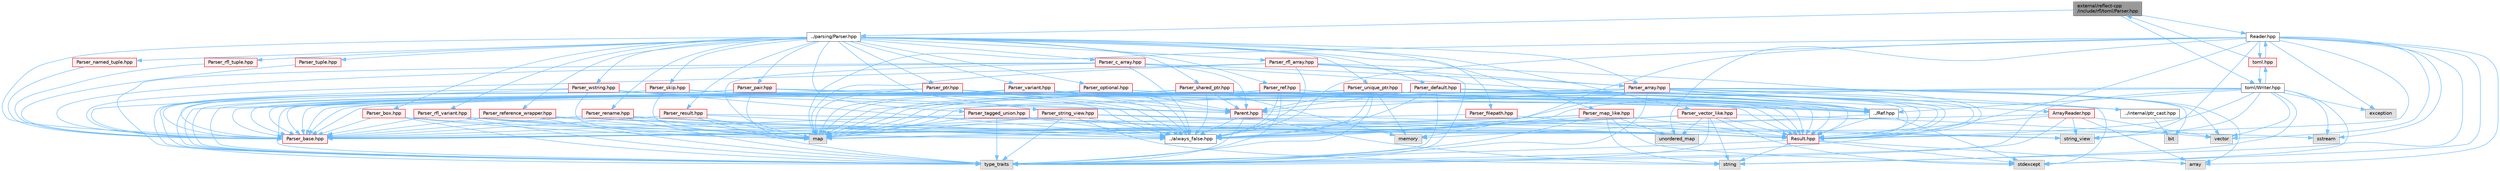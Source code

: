 digraph "external/reflect-cpp/include/rfl/toml/Parser.hpp"
{
 // LATEX_PDF_SIZE
  bgcolor="transparent";
  edge [fontname=Helvetica,fontsize=10,labelfontname=Helvetica,labelfontsize=10];
  node [fontname=Helvetica,fontsize=10,shape=box,height=0.2,width=0.4];
  Node1 [id="Node000001",label="external/reflect-cpp\l/include/rfl/toml/Parser.hpp",height=0.2,width=0.4,color="gray40", fillcolor="grey60", style="filled", fontcolor="black",tooltip=" "];
  Node1 -> Node2 [id="edge1_Node000001_Node000002",color="steelblue1",style="solid",tooltip=" "];
  Node2 [id="Node000002",label="../parsing/Parser.hpp",height=0.2,width=0.4,color="grey40", fillcolor="white", style="filled",URL="$parsing_2_parser_8hpp.html",tooltip=" "];
  Node2 -> Node3 [id="edge2_Node000002_Node000003",color="steelblue1",style="solid",tooltip=" "];
  Node3 [id="Node000003",label="Parser_array.hpp",height=0.2,width=0.4,color="red", fillcolor="#FFF0F0", style="filled",URL="$_parser__array_8hpp.html",tooltip=" "];
  Node3 -> Node4 [id="edge3_Node000003_Node000004",color="steelblue1",style="solid",tooltip=" "];
  Node4 [id="Node000004",label="array",height=0.2,width=0.4,color="grey60", fillcolor="#E0E0E0", style="filled",tooltip=" "];
  Node3 -> Node5 [id="edge4_Node000003_Node000005",color="steelblue1",style="solid",tooltip=" "];
  Node5 [id="Node000005",label="bit",height=0.2,width=0.4,color="grey60", fillcolor="#E0E0E0", style="filled",tooltip=" "];
  Node3 -> Node6 [id="edge5_Node000003_Node000006",color="steelblue1",style="solid",tooltip=" "];
  Node6 [id="Node000006",label="map",height=0.2,width=0.4,color="grey60", fillcolor="#E0E0E0", style="filled",tooltip=" "];
  Node3 -> Node7 [id="edge6_Node000003_Node000007",color="steelblue1",style="solid",tooltip=" "];
  Node7 [id="Node000007",label="type_traits",height=0.2,width=0.4,color="grey60", fillcolor="#E0E0E0", style="filled",tooltip=" "];
  Node3 -> Node8 [id="edge7_Node000003_Node000008",color="steelblue1",style="solid",tooltip=" "];
  Node8 [id="Node000008",label="vector",height=0.2,width=0.4,color="grey60", fillcolor="#E0E0E0", style="filled",tooltip=" "];
  Node3 -> Node9 [id="edge8_Node000003_Node000009",color="steelblue1",style="solid",tooltip=" "];
  Node9 [id="Node000009",label="../Ref.hpp",height=0.2,width=0.4,color="grey40", fillcolor="white", style="filled",URL="$_ref_8hpp.html",tooltip=" "];
  Node9 -> Node10 [id="edge9_Node000009_Node000010",color="steelblue1",style="solid",tooltip=" "];
  Node10 [id="Node000010",label="memory",height=0.2,width=0.4,color="grey60", fillcolor="#E0E0E0", style="filled",tooltip=" "];
  Node9 -> Node11 [id="edge10_Node000009_Node000011",color="steelblue1",style="solid",tooltip=" "];
  Node11 [id="Node000011",label="stdexcept",height=0.2,width=0.4,color="grey60", fillcolor="#E0E0E0", style="filled",tooltip=" "];
  Node9 -> Node12 [id="edge11_Node000009_Node000012",color="steelblue1",style="solid",tooltip=" "];
  Node12 [id="Node000012",label="Result.hpp",height=0.2,width=0.4,color="red", fillcolor="#FFF0F0", style="filled",URL="$_result_8hpp.html",tooltip=" "];
  Node12 -> Node4 [id="edge12_Node000012_Node000004",color="steelblue1",style="solid",tooltip=" "];
  Node12 -> Node11 [id="edge13_Node000012_Node000011",color="steelblue1",style="solid",tooltip=" "];
  Node12 -> Node18 [id="edge14_Node000012_Node000018",color="steelblue1",style="solid",tooltip=" "];
  Node18 [id="Node000018",label="string",height=0.2,width=0.4,color="grey60", fillcolor="#E0E0E0", style="filled",tooltip=" "];
  Node12 -> Node7 [id="edge15_Node000012_Node000007",color="steelblue1",style="solid",tooltip=" "];
  Node3 -> Node12 [id="edge16_Node000003_Node000012",color="steelblue1",style="solid",tooltip=" "];
  Node3 -> Node19 [id="edge17_Node000003_Node000019",color="steelblue1",style="solid",tooltip=" "];
  Node19 [id="Node000019",label="../always_false.hpp",height=0.2,width=0.4,color="grey40", fillcolor="white", style="filled",URL="$always__false_8hpp.html",tooltip=" "];
  Node3 -> Node20 [id="edge18_Node000003_Node000020",color="steelblue1",style="solid",tooltip=" "];
  Node20 [id="Node000020",label="../internal/ptr_cast.hpp",height=0.2,width=0.4,color="grey40", fillcolor="white", style="filled",URL="$ptr__cast_8hpp.html",tooltip=" "];
  Node20 -> Node5 [id="edge19_Node000020_Node000005",color="steelblue1",style="solid",tooltip=" "];
  Node3 -> Node21 [id="edge20_Node000003_Node000021",color="steelblue1",style="solid",tooltip=" "];
  Node21 [id="Node000021",label="ArrayReader.hpp",height=0.2,width=0.4,color="red", fillcolor="#FFF0F0", style="filled",URL="$_array_reader_8hpp.html",tooltip=" "];
  Node21 -> Node4 [id="edge21_Node000021_Node000004",color="steelblue1",style="solid",tooltip=" "];
  Node21 -> Node22 [id="edge22_Node000021_Node000022",color="steelblue1",style="solid",tooltip=" "];
  Node22 [id="Node000022",label="string_view",height=0.2,width=0.4,color="grey60", fillcolor="#E0E0E0", style="filled",tooltip=" "];
  Node21 -> Node7 [id="edge23_Node000021_Node000007",color="steelblue1",style="solid",tooltip=" "];
  Node21 -> Node8 [id="edge24_Node000021_Node000008",color="steelblue1",style="solid",tooltip=" "];
  Node21 -> Node12 [id="edge25_Node000021_Node000012",color="steelblue1",style="solid",tooltip=" "];
  Node21 -> Node30 [id="edge26_Node000021_Node000030",color="steelblue1",style="solid",tooltip=" "];
  Node30 [id="Node000030",label="Parser_base.hpp",height=0.2,width=0.4,color="red", fillcolor="#FFF0F0", style="filled",URL="$_parser__base_8hpp.html",tooltip=" "];
  Node3 -> Node40 [id="edge27_Node000003_Node000040",color="steelblue1",style="solid",tooltip=" "];
  Node40 [id="Node000040",label="Parent.hpp",height=0.2,width=0.4,color="red", fillcolor="#FFF0F0", style="filled",URL="$_parent_8hpp.html",tooltip=" "];
  Node40 -> Node18 [id="edge28_Node000040_Node000018",color="steelblue1",style="solid",tooltip=" "];
  Node40 -> Node22 [id="edge29_Node000040_Node000022",color="steelblue1",style="solid",tooltip=" "];
  Node40 -> Node7 [id="edge30_Node000040_Node000007",color="steelblue1",style="solid",tooltip=" "];
  Node40 -> Node19 [id="edge31_Node000040_Node000019",color="steelblue1",style="solid",tooltip=" "];
  Node3 -> Node30 [id="edge32_Node000003_Node000030",color="steelblue1",style="solid",tooltip=" "];
  Node2 -> Node30 [id="edge33_Node000002_Node000030",color="steelblue1",style="solid",tooltip=" "];
  Node2 -> Node62 [id="edge34_Node000002_Node000062",color="steelblue1",style="solid",tooltip=" "];
  Node62 [id="Node000062",label="Parser_box.hpp",height=0.2,width=0.4,color="red", fillcolor="#FFF0F0", style="filled",URL="$_parser__box_8hpp.html",tooltip=" "];
  Node62 -> Node6 [id="edge35_Node000062_Node000006",color="steelblue1",style="solid",tooltip=" "];
  Node62 -> Node7 [id="edge36_Node000062_Node000007",color="steelblue1",style="solid",tooltip=" "];
  Node62 -> Node12 [id="edge37_Node000062_Node000012",color="steelblue1",style="solid",tooltip=" "];
  Node62 -> Node30 [id="edge38_Node000062_Node000030",color="steelblue1",style="solid",tooltip=" "];
  Node2 -> Node64 [id="edge39_Node000002_Node000064",color="steelblue1",style="solid",tooltip=" "];
  Node64 [id="Node000064",label="Parser_c_array.hpp",height=0.2,width=0.4,color="red", fillcolor="#FFF0F0", style="filled",URL="$_parser__c__array_8hpp.html",tooltip=" "];
  Node64 -> Node6 [id="edge40_Node000064_Node000006",color="steelblue1",style="solid",tooltip=" "];
  Node64 -> Node7 [id="edge41_Node000064_Node000007",color="steelblue1",style="solid",tooltip=" "];
  Node64 -> Node12 [id="edge42_Node000064_Node000012",color="steelblue1",style="solid",tooltip=" "];
  Node64 -> Node19 [id="edge43_Node000064_Node000019",color="steelblue1",style="solid",tooltip=" "];
  Node64 -> Node40 [id="edge44_Node000064_Node000040",color="steelblue1",style="solid",tooltip=" "];
  Node64 -> Node3 [id="edge45_Node000064_Node000003",color="steelblue1",style="solid",tooltip=" "];
  Node64 -> Node30 [id="edge46_Node000064_Node000030",color="steelblue1",style="solid",tooltip=" "];
  Node2 -> Node65 [id="edge47_Node000002_Node000065",color="steelblue1",style="solid",tooltip=" "];
  Node65 [id="Node000065",label="Parser_default.hpp",height=0.2,width=0.4,color="red", fillcolor="#FFF0F0", style="filled",URL="$_parser__default_8hpp.html",tooltip=" "];
  Node65 -> Node6 [id="edge48_Node000065_Node000006",color="steelblue1",style="solid",tooltip=" "];
  Node65 -> Node11 [id="edge49_Node000065_Node000011",color="steelblue1",style="solid",tooltip=" "];
  Node65 -> Node7 [id="edge50_Node000065_Node000007",color="steelblue1",style="solid",tooltip=" "];
  Node65 -> Node12 [id="edge51_Node000065_Node000012",color="steelblue1",style="solid",tooltip=" "];
  Node65 -> Node19 [id="edge52_Node000065_Node000019",color="steelblue1",style="solid",tooltip=" "];
  Node65 -> Node20 [id="edge53_Node000065_Node000020",color="steelblue1",style="solid",tooltip=" "];
  Node65 -> Node40 [id="edge54_Node000065_Node000040",color="steelblue1",style="solid",tooltip=" "];
  Node65 -> Node30 [id="edge55_Node000065_Node000030",color="steelblue1",style="solid",tooltip=" "];
  Node2 -> Node168 [id="edge56_Node000002_Node000168",color="steelblue1",style="solid",tooltip=" "];
  Node168 [id="Node000168",label="Parser_filepath.hpp",height=0.2,width=0.4,color="red", fillcolor="#FFF0F0", style="filled",URL="$_parser__filepath_8hpp.html",tooltip=" "];
  Node168 -> Node12 [id="edge57_Node000168_Node000012",color="steelblue1",style="solid",tooltip=" "];
  Node168 -> Node30 [id="edge58_Node000168_Node000030",color="steelblue1",style="solid",tooltip=" "];
  Node2 -> Node170 [id="edge59_Node000002_Node000170",color="steelblue1",style="solid",tooltip=" "];
  Node170 [id="Node000170",label="Parser_map_like.hpp",height=0.2,width=0.4,color="red", fillcolor="#FFF0F0", style="filled",URL="$_parser__map__like_8hpp.html",tooltip=" "];
  Node170 -> Node6 [id="edge60_Node000170_Node000006",color="steelblue1",style="solid",tooltip=" "];
  Node170 -> Node11 [id="edge61_Node000170_Node000011",color="steelblue1",style="solid",tooltip=" "];
  Node170 -> Node18 [id="edge62_Node000170_Node000018",color="steelblue1",style="solid",tooltip=" "];
  Node170 -> Node7 [id="edge63_Node000170_Node000007",color="steelblue1",style="solid",tooltip=" "];
  Node170 -> Node171 [id="edge64_Node000170_Node000171",color="steelblue1",style="solid",tooltip=" "];
  Node171 [id="Node000171",label="unordered_map",height=0.2,width=0.4,color="grey60", fillcolor="#E0E0E0", style="filled",tooltip=" "];
  Node170 -> Node12 [id="edge65_Node000170_Node000012",color="steelblue1",style="solid",tooltip=" "];
  Node170 -> Node19 [id="edge66_Node000170_Node000019",color="steelblue1",style="solid",tooltip=" "];
  Node170 -> Node30 [id="edge67_Node000170_Node000030",color="steelblue1",style="solid",tooltip=" "];
  Node2 -> Node176 [id="edge68_Node000002_Node000176",color="steelblue1",style="solid",tooltip=" "];
  Node176 [id="Node000176",label="Parser_named_tuple.hpp",height=0.2,width=0.4,color="red", fillcolor="#FFF0F0", style="filled",URL="$_parser__named__tuple_8hpp.html",tooltip=" "];
  Node176 -> Node30 [id="edge69_Node000176_Node000030",color="steelblue1",style="solid",tooltip=" "];
  Node2 -> Node198 [id="edge70_Node000002_Node000198",color="steelblue1",style="solid",tooltip=" "];
  Node198 [id="Node000198",label="Parser_optional.hpp",height=0.2,width=0.4,color="red", fillcolor="#FFF0F0", style="filled",URL="$_parser__optional_8hpp.html",tooltip=" "];
  Node198 -> Node6 [id="edge71_Node000198_Node000006",color="steelblue1",style="solid",tooltip=" "];
  Node198 -> Node7 [id="edge72_Node000198_Node000007",color="steelblue1",style="solid",tooltip=" "];
  Node198 -> Node9 [id="edge73_Node000198_Node000009",color="steelblue1",style="solid",tooltip=" "];
  Node198 -> Node12 [id="edge74_Node000198_Node000012",color="steelblue1",style="solid",tooltip=" "];
  Node198 -> Node19 [id="edge75_Node000198_Node000019",color="steelblue1",style="solid",tooltip=" "];
  Node198 -> Node40 [id="edge76_Node000198_Node000040",color="steelblue1",style="solid",tooltip=" "];
  Node198 -> Node30 [id="edge77_Node000198_Node000030",color="steelblue1",style="solid",tooltip=" "];
  Node2 -> Node200 [id="edge78_Node000002_Node000200",color="steelblue1",style="solid",tooltip=" "];
  Node200 [id="Node000200",label="Parser_pair.hpp",height=0.2,width=0.4,color="red", fillcolor="#FFF0F0", style="filled",URL="$_parser__pair_8hpp.html",tooltip=" "];
  Node200 -> Node6 [id="edge79_Node000200_Node000006",color="steelblue1",style="solid",tooltip=" "];
  Node200 -> Node7 [id="edge80_Node000200_Node000007",color="steelblue1",style="solid",tooltip=" "];
  Node200 -> Node9 [id="edge81_Node000200_Node000009",color="steelblue1",style="solid",tooltip=" "];
  Node200 -> Node12 [id="edge82_Node000200_Node000012",color="steelblue1",style="solid",tooltip=" "];
  Node200 -> Node19 [id="edge83_Node000200_Node000019",color="steelblue1",style="solid",tooltip=" "];
  Node200 -> Node30 [id="edge84_Node000200_Node000030",color="steelblue1",style="solid",tooltip=" "];
  Node2 -> Node201 [id="edge85_Node000002_Node000201",color="steelblue1",style="solid",tooltip=" "];
  Node201 [id="Node000201",label="Parser_ptr.hpp",height=0.2,width=0.4,color="red", fillcolor="#FFF0F0", style="filled",URL="$_parser__ptr_8hpp.html",tooltip=" "];
  Node201 -> Node6 [id="edge86_Node000201_Node000006",color="steelblue1",style="solid",tooltip=" "];
  Node201 -> Node7 [id="edge87_Node000201_Node000007",color="steelblue1",style="solid",tooltip=" "];
  Node201 -> Node9 [id="edge88_Node000201_Node000009",color="steelblue1",style="solid",tooltip=" "];
  Node201 -> Node12 [id="edge89_Node000201_Node000012",color="steelblue1",style="solid",tooltip=" "];
  Node201 -> Node19 [id="edge90_Node000201_Node000019",color="steelblue1",style="solid",tooltip=" "];
  Node201 -> Node40 [id="edge91_Node000201_Node000040",color="steelblue1",style="solid",tooltip=" "];
  Node201 -> Node30 [id="edge92_Node000201_Node000030",color="steelblue1",style="solid",tooltip=" "];
  Node2 -> Node202 [id="edge93_Node000002_Node000202",color="steelblue1",style="solid",tooltip=" "];
  Node202 [id="Node000202",label="Parser_ref.hpp",height=0.2,width=0.4,color="red", fillcolor="#FFF0F0", style="filled",URL="$_parser__ref_8hpp.html",tooltip=" "];
  Node202 -> Node6 [id="edge94_Node000202_Node000006",color="steelblue1",style="solid",tooltip=" "];
  Node202 -> Node7 [id="edge95_Node000202_Node000007",color="steelblue1",style="solid",tooltip=" "];
  Node202 -> Node9 [id="edge96_Node000202_Node000009",color="steelblue1",style="solid",tooltip=" "];
  Node202 -> Node12 [id="edge97_Node000202_Node000012",color="steelblue1",style="solid",tooltip=" "];
  Node202 -> Node19 [id="edge98_Node000202_Node000019",color="steelblue1",style="solid",tooltip=" "];
  Node202 -> Node30 [id="edge99_Node000202_Node000030",color="steelblue1",style="solid",tooltip=" "];
  Node2 -> Node203 [id="edge100_Node000002_Node000203",color="steelblue1",style="solid",tooltip=" "];
  Node203 [id="Node000203",label="Parser_reference_wrapper.hpp",height=0.2,width=0.4,color="red", fillcolor="#FFF0F0", style="filled",URL="$_parser__reference__wrapper_8hpp.html",tooltip=" "];
  Node203 -> Node6 [id="edge101_Node000203_Node000006",color="steelblue1",style="solid",tooltip=" "];
  Node203 -> Node7 [id="edge102_Node000203_Node000007",color="steelblue1",style="solid",tooltip=" "];
  Node203 -> Node12 [id="edge103_Node000203_Node000012",color="steelblue1",style="solid",tooltip=" "];
  Node203 -> Node19 [id="edge104_Node000203_Node000019",color="steelblue1",style="solid",tooltip=" "];
  Node203 -> Node30 [id="edge105_Node000203_Node000030",color="steelblue1",style="solid",tooltip=" "];
  Node2 -> Node204 [id="edge106_Node000002_Node000204",color="steelblue1",style="solid",tooltip=" "];
  Node204 [id="Node000204",label="Parser_rename.hpp",height=0.2,width=0.4,color="red", fillcolor="#FFF0F0", style="filled",URL="$_parser__rename_8hpp.html",tooltip=" "];
  Node204 -> Node6 [id="edge107_Node000204_Node000006",color="steelblue1",style="solid",tooltip=" "];
  Node204 -> Node7 [id="edge108_Node000204_Node000007",color="steelblue1",style="solid",tooltip=" "];
  Node204 -> Node12 [id="edge109_Node000204_Node000012",color="steelblue1",style="solid",tooltip=" "];
  Node204 -> Node19 [id="edge110_Node000204_Node000019",color="steelblue1",style="solid",tooltip=" "];
  Node204 -> Node30 [id="edge111_Node000204_Node000030",color="steelblue1",style="solid",tooltip=" "];
  Node2 -> Node205 [id="edge112_Node000002_Node000205",color="steelblue1",style="solid",tooltip=" "];
  Node205 [id="Node000205",label="Parser_result.hpp",height=0.2,width=0.4,color="red", fillcolor="#FFF0F0", style="filled",URL="$_parser__result_8hpp.html",tooltip=" "];
  Node205 -> Node6 [id="edge113_Node000205_Node000006",color="steelblue1",style="solid",tooltip=" "];
  Node205 -> Node7 [id="edge114_Node000205_Node000007",color="steelblue1",style="solid",tooltip=" "];
  Node205 -> Node12 [id="edge115_Node000205_Node000012",color="steelblue1",style="solid",tooltip=" "];
  Node205 -> Node19 [id="edge116_Node000205_Node000019",color="steelblue1",style="solid",tooltip=" "];
  Node205 -> Node30 [id="edge117_Node000205_Node000030",color="steelblue1",style="solid",tooltip=" "];
  Node2 -> Node206 [id="edge118_Node000002_Node000206",color="steelblue1",style="solid",tooltip=" "];
  Node206 [id="Node000206",label="Parser_rfl_array.hpp",height=0.2,width=0.4,color="red", fillcolor="#FFF0F0", style="filled",URL="$_parser__rfl__array_8hpp.html",tooltip=" "];
  Node206 -> Node6 [id="edge119_Node000206_Node000006",color="steelblue1",style="solid",tooltip=" "];
  Node206 -> Node7 [id="edge120_Node000206_Node000007",color="steelblue1",style="solid",tooltip=" "];
  Node206 -> Node12 [id="edge121_Node000206_Node000012",color="steelblue1",style="solid",tooltip=" "];
  Node206 -> Node19 [id="edge122_Node000206_Node000019",color="steelblue1",style="solid",tooltip=" "];
  Node206 -> Node3 [id="edge123_Node000206_Node000003",color="steelblue1",style="solid",tooltip=" "];
  Node206 -> Node30 [id="edge124_Node000206_Node000030",color="steelblue1",style="solid",tooltip=" "];
  Node2 -> Node207 [id="edge125_Node000002_Node000207",color="steelblue1",style="solid",tooltip=" "];
  Node207 [id="Node000207",label="Parser_rfl_tuple.hpp",height=0.2,width=0.4,color="red", fillcolor="#FFF0F0", style="filled",URL="$_parser__rfl__tuple_8hpp.html",tooltip=" "];
  Node207 -> Node30 [id="edge126_Node000207_Node000030",color="steelblue1",style="solid",tooltip=" "];
  Node2 -> Node213 [id="edge127_Node000002_Node000213",color="steelblue1",style="solid",tooltip=" "];
  Node213 [id="Node000213",label="Parser_rfl_variant.hpp",height=0.2,width=0.4,color="red", fillcolor="#FFF0F0", style="filled",URL="$_parser__rfl__variant_8hpp.html",tooltip=" "];
  Node213 -> Node6 [id="edge128_Node000213_Node000006",color="steelblue1",style="solid",tooltip=" "];
  Node213 -> Node7 [id="edge129_Node000213_Node000007",color="steelblue1",style="solid",tooltip=" "];
  Node213 -> Node12 [id="edge130_Node000213_Node000012",color="steelblue1",style="solid",tooltip=" "];
  Node213 -> Node19 [id="edge131_Node000213_Node000019",color="steelblue1",style="solid",tooltip=" "];
  Node213 -> Node30 [id="edge132_Node000213_Node000030",color="steelblue1",style="solid",tooltip=" "];
  Node2 -> Node225 [id="edge133_Node000002_Node000225",color="steelblue1",style="solid",tooltip=" "];
  Node225 [id="Node000225",label="Parser_shared_ptr.hpp",height=0.2,width=0.4,color="red", fillcolor="#FFF0F0", style="filled",URL="$_parser__shared__ptr_8hpp.html",tooltip=" "];
  Node225 -> Node6 [id="edge134_Node000225_Node000006",color="steelblue1",style="solid",tooltip=" "];
  Node225 -> Node10 [id="edge135_Node000225_Node000010",color="steelblue1",style="solid",tooltip=" "];
  Node225 -> Node7 [id="edge136_Node000225_Node000007",color="steelblue1",style="solid",tooltip=" "];
  Node225 -> Node9 [id="edge137_Node000225_Node000009",color="steelblue1",style="solid",tooltip=" "];
  Node225 -> Node12 [id="edge138_Node000225_Node000012",color="steelblue1",style="solid",tooltip=" "];
  Node225 -> Node19 [id="edge139_Node000225_Node000019",color="steelblue1",style="solid",tooltip=" "];
  Node225 -> Node40 [id="edge140_Node000225_Node000040",color="steelblue1",style="solid",tooltip=" "];
  Node225 -> Node30 [id="edge141_Node000225_Node000030",color="steelblue1",style="solid",tooltip=" "];
  Node2 -> Node227 [id="edge142_Node000002_Node000227",color="steelblue1",style="solid",tooltip=" "];
  Node227 [id="Node000227",label="Parser_skip.hpp",height=0.2,width=0.4,color="red", fillcolor="#FFF0F0", style="filled",URL="$_parser__skip_8hpp.html",tooltip=" "];
  Node227 -> Node6 [id="edge143_Node000227_Node000006",color="steelblue1",style="solid",tooltip=" "];
  Node227 -> Node7 [id="edge144_Node000227_Node000007",color="steelblue1",style="solid",tooltip=" "];
  Node227 -> Node12 [id="edge145_Node000227_Node000012",color="steelblue1",style="solid",tooltip=" "];
  Node227 -> Node19 [id="edge146_Node000227_Node000019",color="steelblue1",style="solid",tooltip=" "];
  Node227 -> Node40 [id="edge147_Node000227_Node000040",color="steelblue1",style="solid",tooltip=" "];
  Node227 -> Node30 [id="edge148_Node000227_Node000030",color="steelblue1",style="solid",tooltip=" "];
  Node2 -> Node228 [id="edge149_Node000002_Node000228",color="steelblue1",style="solid",tooltip=" "];
  Node228 [id="Node000228",label="Parser_string_view.hpp",height=0.2,width=0.4,color="red", fillcolor="#FFF0F0", style="filled",URL="$_parser__string__view_8hpp.html",tooltip=" "];
  Node228 -> Node6 [id="edge150_Node000228_Node000006",color="steelblue1",style="solid",tooltip=" "];
  Node228 -> Node18 [id="edge151_Node000228_Node000018",color="steelblue1",style="solid",tooltip=" "];
  Node228 -> Node22 [id="edge152_Node000228_Node000022",color="steelblue1",style="solid",tooltip=" "];
  Node228 -> Node7 [id="edge153_Node000228_Node000007",color="steelblue1",style="solid",tooltip=" "];
  Node228 -> Node12 [id="edge154_Node000228_Node000012",color="steelblue1",style="solid",tooltip=" "];
  Node228 -> Node19 [id="edge155_Node000228_Node000019",color="steelblue1",style="solid",tooltip=" "];
  Node228 -> Node30 [id="edge156_Node000228_Node000030",color="steelblue1",style="solid",tooltip=" "];
  Node2 -> Node229 [id="edge157_Node000002_Node000229",color="steelblue1",style="solid",tooltip=" "];
  Node229 [id="Node000229",label="Parser_tagged_union.hpp",height=0.2,width=0.4,color="red", fillcolor="#FFF0F0", style="filled",URL="$_parser__tagged__union_8hpp.html",tooltip=" "];
  Node229 -> Node6 [id="edge158_Node000229_Node000006",color="steelblue1",style="solid",tooltip=" "];
  Node229 -> Node175 [id="edge159_Node000229_Node000175",color="steelblue1",style="solid",tooltip=" "];
  Node175 [id="Node000175",label="sstream",height=0.2,width=0.4,color="grey60", fillcolor="#E0E0E0", style="filled",tooltip=" "];
  Node229 -> Node7 [id="edge160_Node000229_Node000007",color="steelblue1",style="solid",tooltip=" "];
  Node229 -> Node12 [id="edge161_Node000229_Node000012",color="steelblue1",style="solid",tooltip=" "];
  Node229 -> Node19 [id="edge162_Node000229_Node000019",color="steelblue1",style="solid",tooltip=" "];
  Node229 -> Node30 [id="edge163_Node000229_Node000030",color="steelblue1",style="solid",tooltip=" "];
  Node2 -> Node231 [id="edge164_Node000002_Node000231",color="steelblue1",style="solid",tooltip=" "];
  Node231 [id="Node000231",label="Parser_tuple.hpp",height=0.2,width=0.4,color="red", fillcolor="#FFF0F0", style="filled",URL="$_parser__tuple_8hpp.html",tooltip=" "];
  Node231 -> Node30 [id="edge165_Node000231_Node000030",color="steelblue1",style="solid",tooltip=" "];
  Node2 -> Node232 [id="edge166_Node000002_Node000232",color="steelblue1",style="solid",tooltip=" "];
  Node232 [id="Node000232",label="Parser_unique_ptr.hpp",height=0.2,width=0.4,color="red", fillcolor="#FFF0F0", style="filled",URL="$_parser__unique__ptr_8hpp.html",tooltip=" "];
  Node232 -> Node6 [id="edge167_Node000232_Node000006",color="steelblue1",style="solid",tooltip=" "];
  Node232 -> Node10 [id="edge168_Node000232_Node000010",color="steelblue1",style="solid",tooltip=" "];
  Node232 -> Node7 [id="edge169_Node000232_Node000007",color="steelblue1",style="solid",tooltip=" "];
  Node232 -> Node9 [id="edge170_Node000232_Node000009",color="steelblue1",style="solid",tooltip=" "];
  Node232 -> Node12 [id="edge171_Node000232_Node000012",color="steelblue1",style="solid",tooltip=" "];
  Node232 -> Node19 [id="edge172_Node000232_Node000019",color="steelblue1",style="solid",tooltip=" "];
  Node232 -> Node40 [id="edge173_Node000232_Node000040",color="steelblue1",style="solid",tooltip=" "];
  Node232 -> Node30 [id="edge174_Node000232_Node000030",color="steelblue1",style="solid",tooltip=" "];
  Node2 -> Node234 [id="edge175_Node000002_Node000234",color="steelblue1",style="solid",tooltip=" "];
  Node234 [id="Node000234",label="Parser_variant.hpp",height=0.2,width=0.4,color="red", fillcolor="#FFF0F0", style="filled",URL="$_parser__variant_8hpp.html",tooltip=" "];
  Node234 -> Node6 [id="edge176_Node000234_Node000006",color="steelblue1",style="solid",tooltip=" "];
  Node234 -> Node7 [id="edge177_Node000234_Node000007",color="steelblue1",style="solid",tooltip=" "];
  Node234 -> Node9 [id="edge178_Node000234_Node000009",color="steelblue1",style="solid",tooltip=" "];
  Node234 -> Node12 [id="edge179_Node000234_Node000012",color="steelblue1",style="solid",tooltip=" "];
  Node234 -> Node19 [id="edge180_Node000234_Node000019",color="steelblue1",style="solid",tooltip=" "];
  Node234 -> Node40 [id="edge181_Node000234_Node000040",color="steelblue1",style="solid",tooltip=" "];
  Node234 -> Node30 [id="edge182_Node000234_Node000030",color="steelblue1",style="solid",tooltip=" "];
  Node2 -> Node235 [id="edge183_Node000002_Node000235",color="steelblue1",style="solid",tooltip=" "];
  Node235 [id="Node000235",label="Parser_vector_like.hpp",height=0.2,width=0.4,color="red", fillcolor="#FFF0F0", style="filled",URL="$_parser__vector__like_8hpp.html",tooltip=" "];
  Node235 -> Node6 [id="edge184_Node000235_Node000006",color="steelblue1",style="solid",tooltip=" "];
  Node235 -> Node11 [id="edge185_Node000235_Node000011",color="steelblue1",style="solid",tooltip=" "];
  Node235 -> Node18 [id="edge186_Node000235_Node000018",color="steelblue1",style="solid",tooltip=" "];
  Node235 -> Node7 [id="edge187_Node000235_Node000007",color="steelblue1",style="solid",tooltip=" "];
  Node235 -> Node171 [id="edge188_Node000235_Node000171",color="steelblue1",style="solid",tooltip=" "];
  Node235 -> Node8 [id="edge189_Node000235_Node000008",color="steelblue1",style="solid",tooltip=" "];
  Node235 -> Node12 [id="edge190_Node000235_Node000012",color="steelblue1",style="solid",tooltip=" "];
  Node235 -> Node19 [id="edge191_Node000235_Node000019",color="steelblue1",style="solid",tooltip=" "];
  Node235 -> Node30 [id="edge192_Node000235_Node000030",color="steelblue1",style="solid",tooltip=" "];
  Node2 -> Node242 [id="edge193_Node000002_Node000242",color="steelblue1",style="solid",tooltip=" "];
  Node242 [id="Node000242",label="Parser_wstring.hpp",height=0.2,width=0.4,color="red", fillcolor="#FFF0F0", style="filled",URL="$_parser__wstring_8hpp.html",tooltip=" "];
  Node242 -> Node6 [id="edge194_Node000242_Node000006",color="steelblue1",style="solid",tooltip=" "];
  Node242 -> Node7 [id="edge195_Node000242_Node000007",color="steelblue1",style="solid",tooltip=" "];
  Node242 -> Node12 [id="edge196_Node000242_Node000012",color="steelblue1",style="solid",tooltip=" "];
  Node242 -> Node19 [id="edge197_Node000242_Node000019",color="steelblue1",style="solid",tooltip=" "];
  Node242 -> Node40 [id="edge198_Node000242_Node000040",color="steelblue1",style="solid",tooltip=" "];
  Node242 -> Node30 [id="edge199_Node000242_Node000030",color="steelblue1",style="solid",tooltip=" "];
  Node1 -> Node243 [id="edge200_Node000001_Node000243",color="steelblue1",style="solid",tooltip=" "];
  Node243 [id="Node000243",label="Reader.hpp",height=0.2,width=0.4,color="grey40", fillcolor="white", style="filled",URL="$toml_2_reader_8hpp.html",tooltip=" "];
  Node243 -> Node4 [id="edge201_Node000243_Node000004",color="steelblue1",style="solid",tooltip=" "];
  Node243 -> Node244 [id="edge202_Node000243_Node000244",color="steelblue1",style="solid",tooltip=" "];
  Node244 [id="Node000244",label="exception",height=0.2,width=0.4,color="grey60", fillcolor="#E0E0E0", style="filled",tooltip=" "];
  Node243 -> Node6 [id="edge203_Node000243_Node000006",color="steelblue1",style="solid",tooltip=" "];
  Node243 -> Node10 [id="edge204_Node000243_Node000010",color="steelblue1",style="solid",tooltip=" "];
  Node243 -> Node175 [id="edge205_Node000243_Node000175",color="steelblue1",style="solid",tooltip=" "];
  Node243 -> Node11 [id="edge206_Node000243_Node000011",color="steelblue1",style="solid",tooltip=" "];
  Node243 -> Node18 [id="edge207_Node000243_Node000018",color="steelblue1",style="solid",tooltip=" "];
  Node243 -> Node22 [id="edge208_Node000243_Node000022",color="steelblue1",style="solid",tooltip=" "];
  Node243 -> Node7 [id="edge209_Node000243_Node000007",color="steelblue1",style="solid",tooltip=" "];
  Node243 -> Node171 [id="edge210_Node000243_Node000171",color="steelblue1",style="solid",tooltip=" "];
  Node243 -> Node8 [id="edge211_Node000243_Node000008",color="steelblue1",style="solid",tooltip=" "];
  Node243 -> Node245 [id="edge212_Node000243_Node000245",color="steelblue1",style="solid",tooltip=" "];
  Node245 [id="Node000245",label="toml.hpp",height=0.2,width=0.4,color="red", fillcolor="#FFF0F0", style="filled",URL="$toml_8hpp.html",tooltip=" "];
  Node245 -> Node1 [id="edge213_Node000245_Node000001",color="steelblue1",style="solid",tooltip=" "];
  Node245 -> Node243 [id="edge214_Node000245_Node000243",color="steelblue1",style="solid",tooltip=" "];
  Node245 -> Node298 [id="edge215_Node000245_Node000298",color="steelblue1",style="solid",tooltip=" "];
  Node298 [id="Node000298",label="toml/Writer.hpp",height=0.2,width=0.4,color="grey40", fillcolor="white", style="filled",URL="$toml_2_writer_8hpp.html",tooltip=" "];
  Node298 -> Node244 [id="edge216_Node000298_Node000244",color="steelblue1",style="solid",tooltip=" "];
  Node298 -> Node6 [id="edge217_Node000298_Node000006",color="steelblue1",style="solid",tooltip=" "];
  Node298 -> Node175 [id="edge218_Node000298_Node000175",color="steelblue1",style="solid",tooltip=" "];
  Node298 -> Node11 [id="edge219_Node000298_Node000011",color="steelblue1",style="solid",tooltip=" "];
  Node298 -> Node18 [id="edge220_Node000298_Node000018",color="steelblue1",style="solid",tooltip=" "];
  Node298 -> Node22 [id="edge221_Node000298_Node000022",color="steelblue1",style="solid",tooltip=" "];
  Node298 -> Node7 [id="edge222_Node000298_Node000007",color="steelblue1",style="solid",tooltip=" "];
  Node298 -> Node8 [id="edge223_Node000298_Node000008",color="steelblue1",style="solid",tooltip=" "];
  Node298 -> Node245 [id="edge224_Node000298_Node000245",color="steelblue1",style="solid",tooltip=" "];
  Node298 -> Node9 [id="edge225_Node000298_Node000009",color="steelblue1",style="solid",tooltip=" "];
  Node298 -> Node12 [id="edge226_Node000298_Node000012",color="steelblue1",style="solid",tooltip=" "];
  Node298 -> Node19 [id="edge227_Node000298_Node000019",color="steelblue1",style="solid",tooltip=" "];
  Node243 -> Node12 [id="edge228_Node000243_Node000012",color="steelblue1",style="solid",tooltip=" "];
  Node243 -> Node19 [id="edge229_Node000243_Node000019",color="steelblue1",style="solid",tooltip=" "];
  Node1 -> Node298 [id="edge230_Node000001_Node000298",color="steelblue1",style="solid",tooltip=" "];
}
